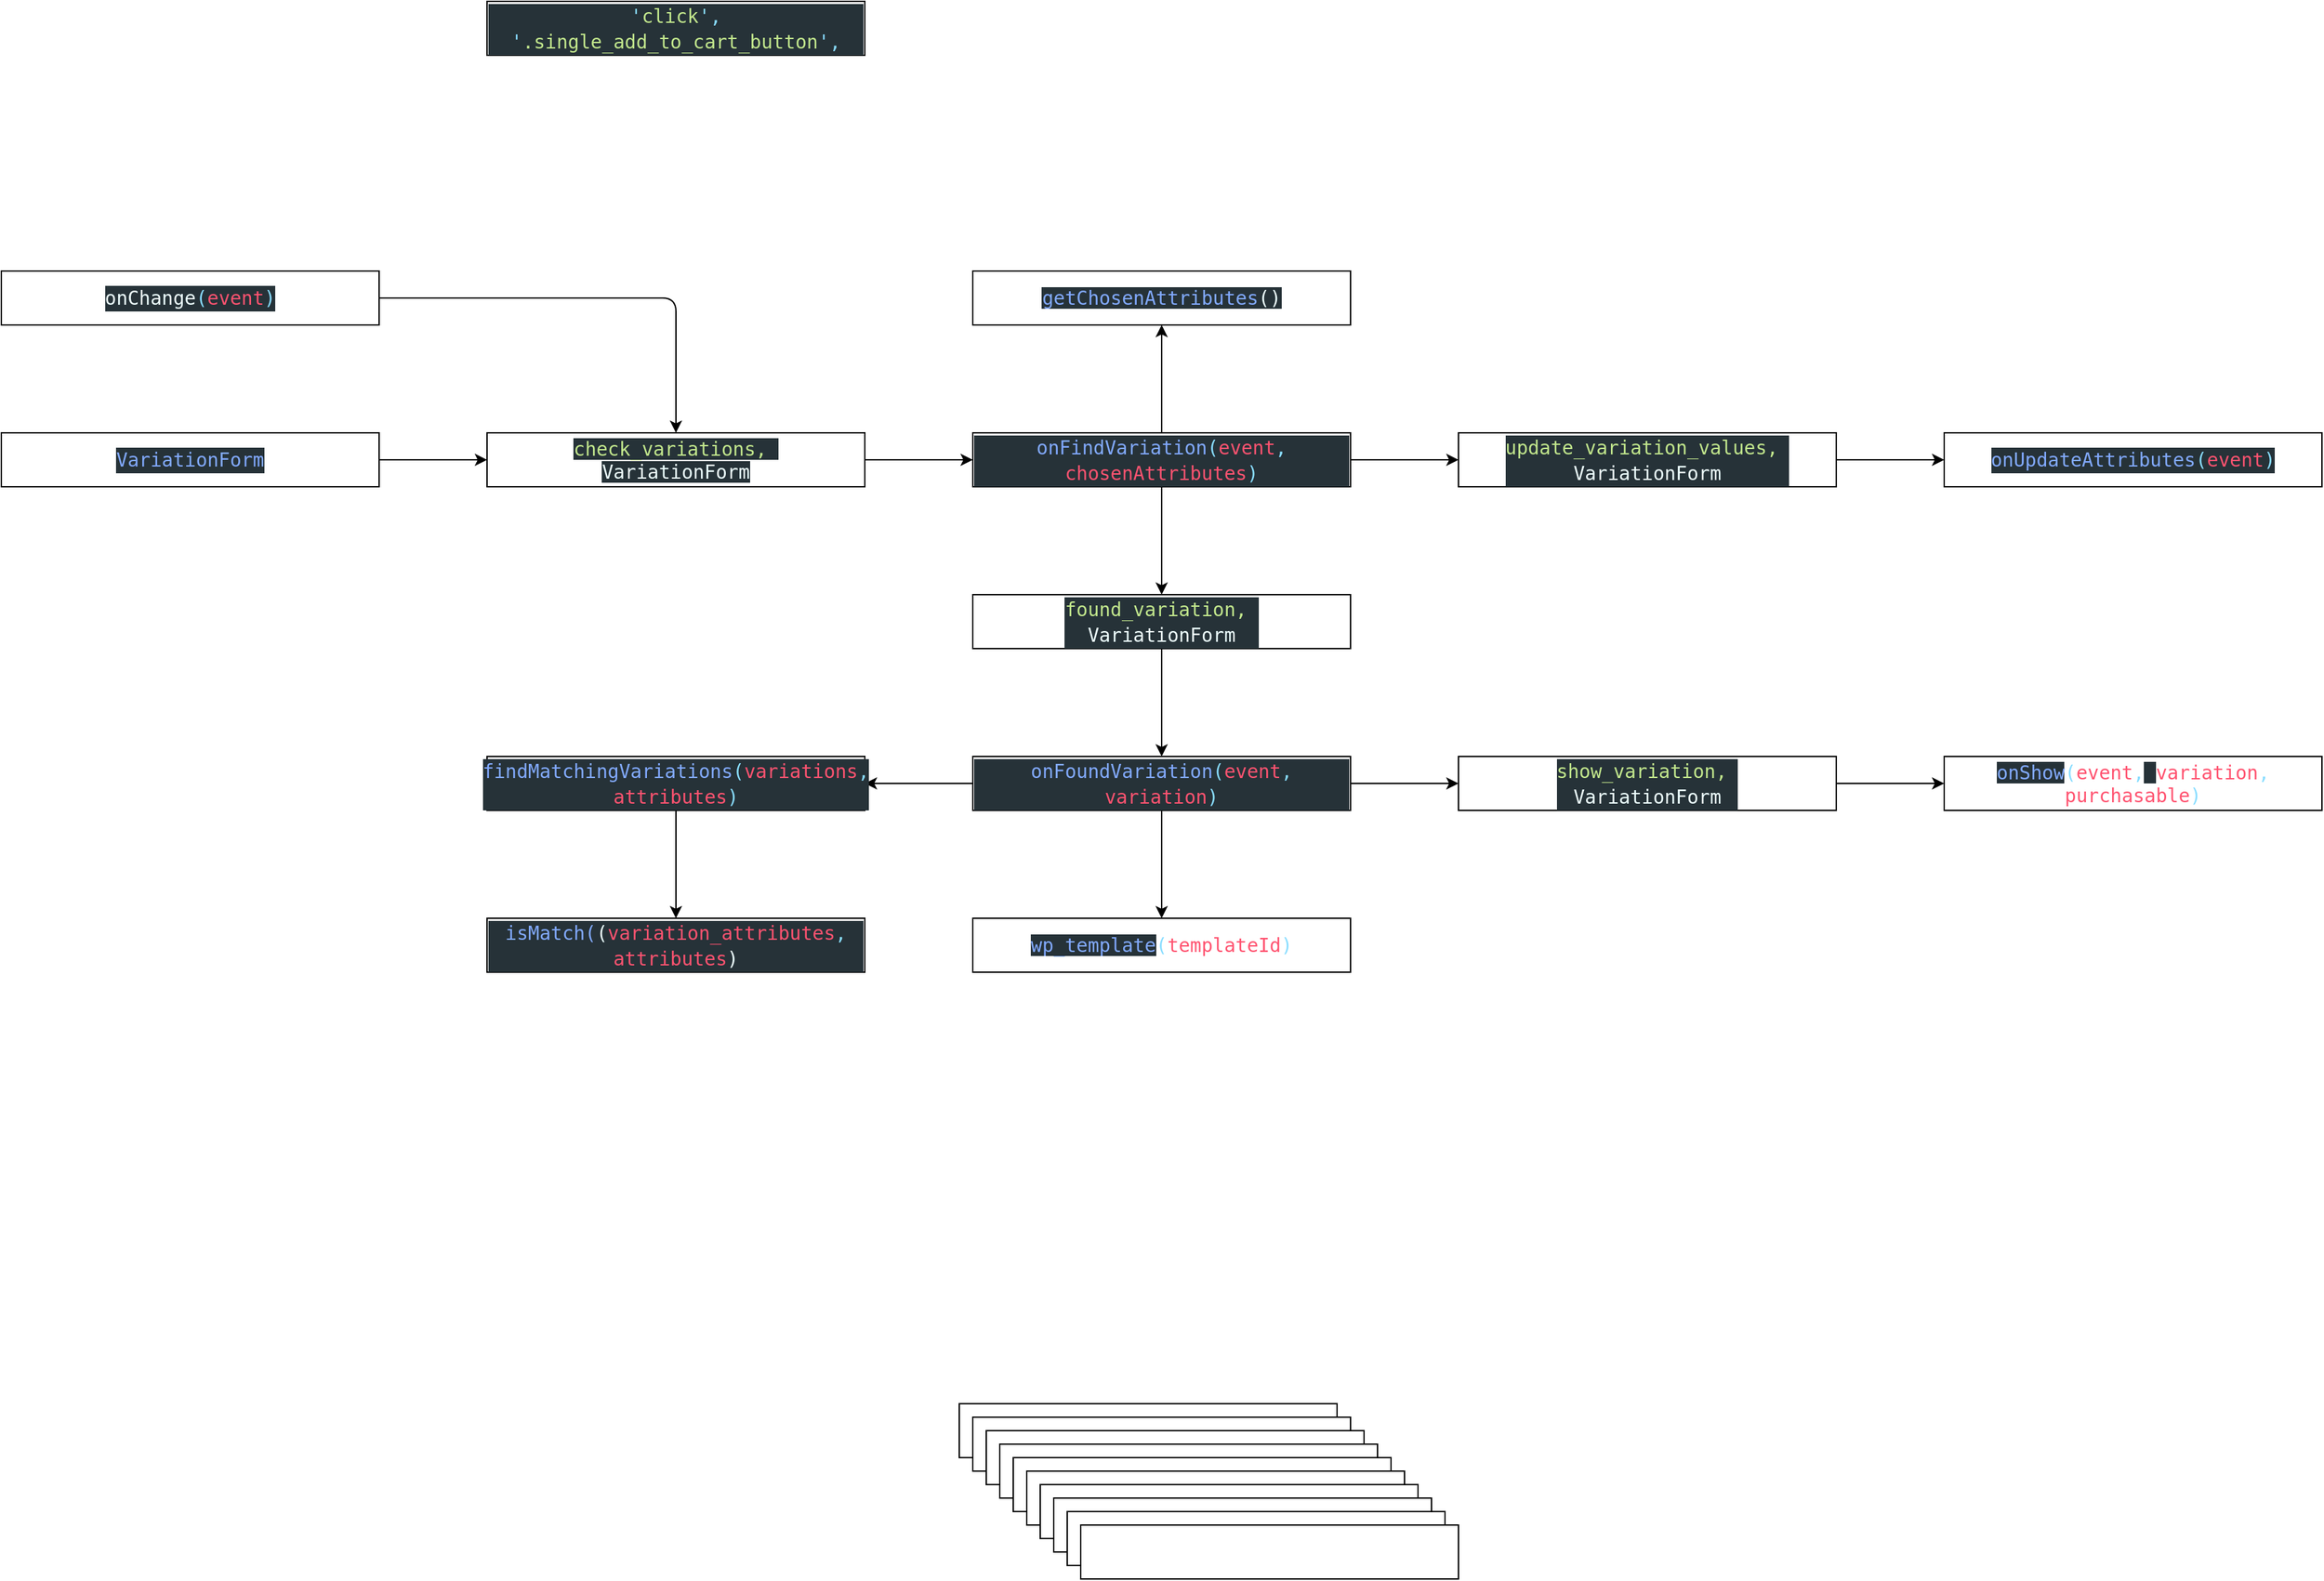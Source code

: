<mxfile>
    <diagram id="ynWF1bHWw2R_tOJqrUCA" name="Page-1">
        <mxGraphModel dx="2591" dy="442" grid="1" gridSize="10" guides="1" tooltips="1" connect="1" arrows="1" fold="1" page="1" pageScale="1" pageWidth="1850" pageHeight="1100" math="0" shadow="0">
            <root>
                <mxCell id="0"/>
                <mxCell id="1" parent="0"/>
                <mxCell id="77" value="" style="edgeStyle=none;html=0;fontSize=10;" parent="1" source="62" target="69" edge="1">
                    <mxGeometry relative="1" as="geometry"/>
                </mxCell>
                <mxCell id="92" style="edgeStyle=none;html=0;entryX=0.5;entryY=0;entryDx=0;entryDy=0;fontSize=10;fontColor=none;exitX=0.5;exitY=1;exitDx=0;exitDy=0;" parent="1" source="62" target="84" edge="1">
                    <mxGeometry relative="1" as="geometry"/>
                </mxCell>
                <mxCell id="123" style="edgeStyle=none;html=0;exitX=0.5;exitY=0;exitDx=0;exitDy=0;fontSize=10;fontColor=none;" parent="1" source="62" target="121" edge="1">
                    <mxGeometry relative="1" as="geometry"/>
                </mxCell>
                <mxCell id="62" value="&lt;div style=&quot;color: rgb(238, 255, 255); background-color: rgb(38, 50, 56); font-family: &amp;quot;Droid Sans Mono&amp;quot;, &amp;quot;monospace&amp;quot;, monospace; font-size: 14px; line-height: 19px;&quot;&gt;&lt;div style=&quot;line-height: 19px;&quot;&gt;&lt;span style=&quot;color: #82aaff;&quot;&gt;onFindVariation&lt;/span&gt;&lt;span style=&quot;color: #89ddff;&quot;&gt;(&lt;/span&gt;&lt;span style=&quot;color: #ff5370;&quot;&gt;event&lt;/span&gt;&lt;span style=&quot;color: #89ddff;&quot;&gt;,&lt;/span&gt; &lt;span style=&quot;color: #ff5370;&quot;&gt;chosenAttributes&lt;/span&gt;&lt;span style=&quot;color: #89ddff;&quot;&gt;)&lt;/span&gt;&lt;/div&gt;&lt;/div&gt;" style="rounded=0;whiteSpace=wrap;html=1;fontSize=10;" parent="1" vertex="1">
                    <mxGeometry x="400" y="360" width="280" height="40" as="geometry"/>
                </mxCell>
                <mxCell id="79" value="" style="edgeStyle=none;html=0;fontSize=10;" parent="1" source="69" target="70" edge="1">
                    <mxGeometry relative="1" as="geometry"/>
                </mxCell>
                <mxCell id="69" value="&lt;div style=&quot;color: rgb(238, 255, 255); background-color: rgb(38, 50, 56); font-family: &amp;quot;Droid Sans Mono&amp;quot;, &amp;quot;monospace&amp;quot;, monospace; font-weight: normal; font-size: 14px; line-height: 19px;&quot;&gt;&lt;div&gt;&lt;span style=&quot;color: #c3e88d;&quot;&gt;update_variation_values,&amp;nbsp;&lt;/span&gt;&lt;/div&gt;&lt;div&gt;VariationForm&lt;/div&gt;&lt;/div&gt;" style="rounded=0;whiteSpace=wrap;html=1;fontSize=10;" parent="1" vertex="1">
                    <mxGeometry x="760" y="360" width="280" height="40" as="geometry"/>
                </mxCell>
                <mxCell id="70" value="&lt;div style=&quot;color: rgb(238, 255, 255); background-color: rgb(38, 50, 56); font-family: &amp;quot;Droid Sans Mono&amp;quot;, &amp;quot;monospace&amp;quot;, monospace; font-weight: normal; font-size: 14px; line-height: 19px;&quot;&gt;&lt;div style=&quot;line-height: 19px;&quot;&gt;&lt;div style=&quot;line-height: 19px;&quot;&gt;&lt;span style=&quot;color: rgb(130, 170, 255);&quot;&gt;onUpdateAttributes&lt;/span&gt;&lt;span style=&quot;color: #89ddff;&quot;&gt;(&lt;/span&gt;&lt;span style=&quot;color: #ff5370;&quot;&gt;event&lt;/span&gt;&lt;span style=&quot;color: #89ddff;&quot;&gt;)&lt;/span&gt;&lt;/div&gt;&lt;/div&gt;&lt;/div&gt;" style="rounded=0;whiteSpace=wrap;html=1;fontSize=10;" parent="1" vertex="1">
                    <mxGeometry x="1120" y="360" width="280" height="40" as="geometry"/>
                </mxCell>
                <mxCell id="87" style="edgeStyle=none;html=0;entryX=0;entryY=0.5;entryDx=0;entryDy=0;fontSize=10;" parent="1" source="71" target="85" edge="1">
                    <mxGeometry relative="1" as="geometry"/>
                </mxCell>
                <mxCell id="95" style="edgeStyle=none;html=0;entryX=1;entryY=0.5;entryDx=0;entryDy=0;fontSize=10;fontColor=none;" parent="1" source="71" target="82" edge="1">
                    <mxGeometry relative="1" as="geometry"/>
                </mxCell>
                <mxCell id="126" style="edgeStyle=none;html=1;entryX=0.5;entryY=0;entryDx=0;entryDy=0;" edge="1" parent="1" source="71" target="120">
                    <mxGeometry relative="1" as="geometry"/>
                </mxCell>
                <mxCell id="71" value="&lt;div style=&quot;color: rgb(238, 255, 255); background-color: rgb(38, 50, 56); font-family: &amp;quot;Droid Sans Mono&amp;quot;, &amp;quot;monospace&amp;quot;, monospace; font-size: 14px; line-height: 19px;&quot;&gt;&lt;span style=&quot;color: #82aaff;&quot;&gt;onFoundVariation&lt;/span&gt;&lt;span style=&quot;color: #89ddff;&quot;&gt;(&lt;/span&gt;&lt;span style=&quot;color: #ff5370;&quot;&gt;event&lt;/span&gt;&lt;span style=&quot;color: #89ddff;&quot;&gt;,&lt;/span&gt; &lt;span style=&quot;color: #ff5370;&quot;&gt;variation&lt;/span&gt;&lt;span style=&quot;color: #89ddff;&quot;&gt;)&lt;/span&gt;&lt;/div&gt;" style="rounded=0;whiteSpace=wrap;html=1;fontSize=10;" parent="1" vertex="1">
                    <mxGeometry x="400" y="600" width="280" height="40" as="geometry"/>
                </mxCell>
                <mxCell id="72" value="" style="rounded=0;whiteSpace=wrap;html=1;fontSize=10;" parent="1" vertex="1">
                    <mxGeometry x="390" y="1080" width="280" height="40" as="geometry"/>
                </mxCell>
                <mxCell id="74" value="&lt;span style=&quot;color: rgb(195, 232, 141); font-family: &amp;quot;Droid Sans Mono&amp;quot;, &amp;quot;monospace&amp;quot;, monospace; font-size: 14px; font-style: normal; font-variant-ligatures: normal; font-variant-caps: normal; font-weight: 400; letter-spacing: normal; orphans: 2; text-align: center; text-indent: 0px; text-transform: none; widows: 2; word-spacing: 0px; -webkit-text-stroke-width: 0px; background-color: rgb(38, 50, 56); text-decoration-thickness: initial; text-decoration-style: initial; text-decoration-color: initial; float: none; display: inline !important;&quot;&gt;check_variations,&amp;nbsp;&lt;br&gt;&lt;/span&gt;&lt;span style=&quot;color: rgb(238, 255, 255); font-family: &amp;quot;Droid Sans Mono&amp;quot;, &amp;quot;monospace&amp;quot;, monospace; font-size: 14px; background-color: rgb(38, 50, 56);&quot;&gt;VariationForm&lt;/span&gt;" style="rounded=0;whiteSpace=wrap;html=1;fontSize=10;" parent="1" vertex="1">
                    <mxGeometry x="40" y="360" width="280" height="40" as="geometry"/>
                </mxCell>
                <mxCell id="75" value="" style="endArrow=classic;html=1;fontSize=10;entryX=0;entryY=0.5;entryDx=0;entryDy=0;exitX=1;exitY=0.5;exitDx=0;exitDy=0;" parent="1" source="74" target="62" edge="1">
                    <mxGeometry width="50" height="50" relative="1" as="geometry">
                        <mxPoint x="350" y="520" as="sourcePoint"/>
                        <mxPoint x="400" y="470" as="targetPoint"/>
                    </mxGeometry>
                </mxCell>
                <mxCell id="81" value="&lt;div style=&quot;color: rgb(238, 255, 255); background-color: rgb(38, 50, 56); font-family: &amp;quot;Droid Sans Mono&amp;quot;, &amp;quot;monospace&amp;quot;, monospace; font-weight: normal; font-size: 14px; line-height: 19px;&quot;&gt;&lt;div&gt;&lt;span style=&quot;color: #82aaff;&quot;&gt;isMatch(&lt;/span&gt;&lt;span style=&quot;&quot;&gt;(&lt;/span&gt;&lt;span style=&quot;color: rgb(255, 83, 112);&quot;&gt;variation_attributes&lt;/span&gt;&lt;span style=&quot;color: rgb(137, 221, 255);&quot;&gt;,&lt;/span&gt;&lt;span style=&quot;&quot;&gt; &lt;/span&gt;&lt;span style=&quot;color: rgb(255, 83, 112);&quot;&gt;attributes&lt;/span&gt;)&lt;/div&gt;&lt;/div&gt;" style="rounded=0;whiteSpace=wrap;html=1;fontSize=10;" parent="1" vertex="1">
                    <mxGeometry x="40" y="720" width="280" height="40" as="geometry"/>
                </mxCell>
                <mxCell id="103" style="edgeStyle=none;html=0;entryX=0.5;entryY=0;entryDx=0;entryDy=0;fontSize=10;fontColor=none;" parent="1" source="82" target="81" edge="1">
                    <mxGeometry relative="1" as="geometry"/>
                </mxCell>
                <mxCell id="82" value="&lt;div style=&quot;color: rgb(238, 255, 255); background-color: rgb(38, 50, 56); font-family: &amp;quot;Droid Sans Mono&amp;quot;, &amp;quot;monospace&amp;quot;, monospace; font-weight: normal; font-size: 14px; line-height: 19px;&quot;&gt;&lt;div&gt;&lt;span style=&quot;color: #82aaff;&quot;&gt;findMatchingVariations&lt;/span&gt;&lt;span style=&quot;color: rgb(137, 221, 255);&quot;&gt;(&lt;/span&gt;&lt;span style=&quot;color: rgb(255, 83, 112);&quot;&gt;variations&lt;/span&gt;&lt;span style=&quot;color: rgb(137, 221, 255);&quot;&gt;,&lt;/span&gt;&lt;span style=&quot;&quot;&gt; &lt;/span&gt;&lt;span style=&quot;color: rgb(255, 83, 112);&quot;&gt;attributes&lt;/span&gt;&lt;span style=&quot;color: rgb(137, 221, 255);&quot;&gt;)&lt;/span&gt;&lt;/div&gt;&lt;/div&gt;" style="rounded=0;whiteSpace=wrap;html=1;fontSize=10;" parent="1" vertex="1">
                    <mxGeometry x="40" y="600" width="280" height="40" as="geometry"/>
                </mxCell>
                <mxCell id="83" value="&lt;div style=&quot;color: rgb(238, 255, 255); background-color: rgb(38, 50, 56); font-family: &amp;quot;Droid Sans Mono&amp;quot;, &amp;quot;monospace&amp;quot;, monospace; font-size: 14px; line-height: 19px;&quot;&gt;&lt;span style=&quot;color: #89ddff;&quot;&gt;'&lt;/span&gt;&lt;span style=&quot;color: #c3e88d;&quot;&gt;click&lt;/span&gt;&lt;span style=&quot;color: #89ddff;&quot;&gt;'&lt;/span&gt;&lt;span style=&quot;color: #89ddff;&quot;&gt;,&lt;/span&gt; &lt;span style=&quot;color: #89ddff;&quot;&gt;'&lt;/span&gt;&lt;span style=&quot;color: #c3e88d;&quot;&gt;.single_add_to_cart_button&lt;/span&gt;&lt;span style=&quot;color: #89ddff;&quot;&gt;'&lt;/span&gt;&lt;span style=&quot;color: #89ddff;&quot;&gt;,&lt;/span&gt;&lt;/div&gt;" style="rounded=0;whiteSpace=wrap;html=1;fontSize=10;" parent="1" vertex="1">
                    <mxGeometry x="40" y="40" width="280" height="40" as="geometry"/>
                </mxCell>
                <mxCell id="93" style="edgeStyle=none;html=0;entryX=0.5;entryY=0;entryDx=0;entryDy=0;fontSize=10;fontColor=none;" parent="1" source="84" target="71" edge="1">
                    <mxGeometry relative="1" as="geometry"/>
                </mxCell>
                <mxCell id="84" value="&lt;div style=&quot;color: rgb(238, 255, 255); background-color: rgb(38, 50, 56); font-family: &amp;quot;Droid Sans Mono&amp;quot;, &amp;quot;monospace&amp;quot;, monospace; font-weight: normal; font-size: 14px; line-height: 19px;&quot;&gt;&lt;div&gt;&lt;span style=&quot;color: #c3e88d;&quot;&gt;found_variation,&amp;nbsp;&lt;/span&gt;&lt;/div&gt;&lt;div&gt;VariationForm&lt;/div&gt;&lt;/div&gt;" style="rounded=0;whiteSpace=wrap;html=1;fontSize=10;" parent="1" vertex="1">
                    <mxGeometry x="400" y="480" width="280" height="40" as="geometry"/>
                </mxCell>
                <mxCell id="91" style="edgeStyle=none;html=0;entryX=0;entryY=0.5;entryDx=0;entryDy=0;fontSize=10;fontColor=none;" parent="1" source="85" target="89" edge="1">
                    <mxGeometry relative="1" as="geometry"/>
                </mxCell>
                <mxCell id="85" value="&lt;div style=&quot;color: rgb(238, 255, 255); background-color: rgb(38, 50, 56); font-family: &amp;quot;Droid Sans Mono&amp;quot;, &amp;quot;monospace&amp;quot;, monospace; font-weight: normal; font-size: 14px; line-height: 19px;&quot;&gt;&lt;div&gt;&lt;span style=&quot;color: #c3e88d;&quot;&gt;show_variation,&amp;nbsp;&lt;/span&gt;&lt;/div&gt;&lt;div&gt;VariationForm&lt;/div&gt;&lt;/div&gt;" style="rounded=0;whiteSpace=wrap;html=1;fontSize=10;" parent="1" vertex="1">
                    <mxGeometry x="760" y="600" width="280" height="40" as="geometry"/>
                </mxCell>
                <mxCell id="88" value="&lt;div style=&quot;color: rgb(238, 255, 255); background-color: rgb(38, 50, 56); font-family: &amp;quot;Droid Sans Mono&amp;quot;, &amp;quot;monospace&amp;quot;, monospace; font-weight: normal; font-size: 14px; line-height: 19px;&quot;&gt;&lt;br&gt;&lt;/div&gt;" style="text;whiteSpace=wrap;html=1;fontSize=10;" parent="1" vertex="1">
                    <mxGeometry x="1080" y="790" width="220" height="40" as="geometry"/>
                </mxCell>
                <mxCell id="89" value="&lt;span style=&quot;border-color: rgb(0, 0, 0); color: rgb(238, 255, 255); font-family: &amp;quot;Droid Sans Mono&amp;quot;, &amp;quot;monospace&amp;quot;, monospace; font-size: 14px; font-style: normal; font-variant-ligatures: normal; font-variant-caps: normal; font-weight: 400; letter-spacing: normal; orphans: 2; text-align: left; text-indent: 0px; text-transform: none; widows: 2; word-spacing: 0px; -webkit-text-stroke-width: 0px; background-color: rgb(38, 50, 56); text-decoration-thickness: initial; text-decoration-style: initial; text-decoration-color: initial;&quot;&gt;&lt;span style=&quot;color: rgb(130, 170, 255);&quot;&gt;onShow&lt;/span&gt;&lt;/span&gt;&lt;span style=&quot;font-family: &amp;quot;Droid Sans Mono&amp;quot;, &amp;quot;monospace&amp;quot;, monospace; font-size: 14px; color: rgb(137, 221, 255);&quot;&gt;(&lt;/span&gt;&lt;span style=&quot;font-family: &amp;quot;Droid Sans Mono&amp;quot;, &amp;quot;monospace&amp;quot;, monospace; font-size: 14px; color: rgb(255, 83, 112);&quot;&gt;event&lt;/span&gt;&lt;span style=&quot;font-family: &amp;quot;Droid Sans Mono&amp;quot;, &amp;quot;monospace&amp;quot;, monospace; font-size: 14px; color: rgb(137, 221, 255);&quot;&gt;,&lt;/span&gt;&lt;span style=&quot;background-color: rgb(38, 50, 56); color: rgb(238, 255, 255); font-family: &amp;quot;Droid Sans Mono&amp;quot;, &amp;quot;monospace&amp;quot;, monospace; font-size: 14px;&quot;&gt; &lt;/span&gt;&lt;span style=&quot;font-family: &amp;quot;Droid Sans Mono&amp;quot;, &amp;quot;monospace&amp;quot;, monospace; font-size: 14px; color: rgb(255, 83, 112);&quot;&gt;variation&lt;/span&gt;&lt;span style=&quot;font-family: &amp;quot;Droid Sans Mono&amp;quot;, &amp;quot;monospace&amp;quot;, monospace; font-size: 14px; color: rgb(137, 221, 255);&quot;&gt;,&lt;/span&gt;&lt;span style=&quot;background-color: rgb(38, 50, 56); color: rgb(238, 255, 255); font-family: &amp;quot;Droid Sans Mono&amp;quot;, &amp;quot;monospace&amp;quot;, monospace; font-size: 14px;&quot;&gt; &lt;/span&gt;&lt;span style=&quot;font-family: &amp;quot;Droid Sans Mono&amp;quot;, &amp;quot;monospace&amp;quot;, monospace; font-size: 14px; color: rgb(255, 83, 112);&quot;&gt;purchasable&lt;/span&gt;&lt;span style=&quot;font-family: &amp;quot;Droid Sans Mono&amp;quot;, &amp;quot;monospace&amp;quot;, monospace; font-size: 14px; color: rgb(137, 221, 255);&quot;&gt;)&lt;/span&gt;" style="rounded=0;whiteSpace=wrap;html=1;fontSize=10;" parent="1" vertex="1">
                    <mxGeometry x="1120" y="600" width="280" height="40" as="geometry"/>
                </mxCell>
                <mxCell id="104" value="&lt;div style=&quot;color: rgb(238, 255, 255); background-color: rgb(38, 50, 56); font-family: &amp;quot;Droid Sans Mono&amp;quot;, &amp;quot;monospace&amp;quot;, monospace; font-weight: normal; font-size: 14px; line-height: 19px;&quot;&gt;&lt;br&gt;&lt;/div&gt;" style="text;whiteSpace=wrap;html=1;fontSize=10;fontColor=none;" parent="1" vertex="1">
                    <mxGeometry x="560" y="890" width="190" height="40" as="geometry"/>
                </mxCell>
                <mxCell id="105" value="" style="rounded=0;whiteSpace=wrap;html=1;fontSize=10;" parent="1" vertex="1">
                    <mxGeometry x="400" y="1090" width="280" height="40" as="geometry"/>
                </mxCell>
                <mxCell id="106" value="" style="rounded=0;whiteSpace=wrap;html=1;fontSize=10;" parent="1" vertex="1">
                    <mxGeometry x="410" y="1100" width="280" height="40" as="geometry"/>
                </mxCell>
                <mxCell id="107" value="" style="rounded=0;whiteSpace=wrap;html=1;fontSize=10;" parent="1" vertex="1">
                    <mxGeometry x="420" y="1110" width="280" height="40" as="geometry"/>
                </mxCell>
                <mxCell id="108" value="" style="rounded=0;whiteSpace=wrap;html=1;fontSize=10;" parent="1" vertex="1">
                    <mxGeometry x="430" y="1120" width="280" height="40" as="geometry"/>
                </mxCell>
                <mxCell id="109" value="" style="rounded=0;whiteSpace=wrap;html=1;fontSize=10;" parent="1" vertex="1">
                    <mxGeometry x="440" y="1130" width="280" height="40" as="geometry"/>
                </mxCell>
                <mxCell id="110" value="" style="rounded=0;whiteSpace=wrap;html=1;fontSize=10;" parent="1" vertex="1">
                    <mxGeometry x="450" y="1140" width="280" height="40" as="geometry"/>
                </mxCell>
                <mxCell id="111" value="" style="rounded=0;whiteSpace=wrap;html=1;fontSize=10;" parent="1" vertex="1">
                    <mxGeometry x="460" y="1150" width="280" height="40" as="geometry"/>
                </mxCell>
                <mxCell id="115" style="edgeStyle=none;html=0;entryX=0;entryY=0.5;entryDx=0;entryDy=0;fontSize=10;fontColor=none;" parent="1" source="112" target="74" edge="1">
                    <mxGeometry relative="1" as="geometry"/>
                </mxCell>
                <mxCell id="112" value="&lt;div style=&quot;color: rgb(238, 255, 255); background-color: rgb(38, 50, 56); font-family: &amp;quot;Droid Sans Mono&amp;quot;, &amp;quot;monospace&amp;quot;, monospace; font-size: 14px; line-height: 19px;&quot;&gt;&lt;span style=&quot;color: #82aaff;&quot;&gt;VariationForm&lt;/span&gt;&lt;/div&gt;" style="rounded=0;whiteSpace=wrap;html=1;fontSize=10;" parent="1" vertex="1">
                    <mxGeometry x="-320" y="360" width="280" height="40" as="geometry"/>
                </mxCell>
                <mxCell id="116" style="edgeStyle=none;html=0;entryX=0.5;entryY=0;entryDx=0;entryDy=0;fontSize=10;fontColor=none;" parent="1" source="113" target="74" edge="1">
                    <mxGeometry relative="1" as="geometry">
                        <Array as="points">
                            <mxPoint x="180" y="260"/>
                        </Array>
                    </mxGeometry>
                </mxCell>
                <mxCell id="113" value="&lt;div style=&quot;color: rgb(238, 255, 255); background-color: rgb(38, 50, 56); font-family: &amp;quot;Droid Sans Mono&amp;quot;, &amp;quot;monospace&amp;quot;, monospace; font-weight: normal; font-size: 14px; line-height: 19px;&quot;&gt;&lt;div&gt;&lt;span style=&quot;color: #eeffff;&quot;&gt;onChange&lt;/span&gt;&lt;span style=&quot;color: rgb(137, 221, 255);&quot;&gt;(&lt;/span&gt;&lt;span style=&quot;color: rgb(255, 83, 112);&quot;&gt;event&lt;/span&gt;&lt;span style=&quot;color: rgb(137, 221, 255);&quot;&gt;)&lt;/span&gt;&lt;/div&gt;&lt;/div&gt;" style="rounded=0;whiteSpace=wrap;html=1;fontSize=10;" parent="1" vertex="1">
                    <mxGeometry x="-320" y="240" width="280" height="40" as="geometry"/>
                </mxCell>
                <mxCell id="117" value="&lt;div style=&quot;color: rgb(238, 255, 255); background-color: rgb(38, 50, 56); font-family: &amp;quot;Droid Sans Mono&amp;quot;, &amp;quot;monospace&amp;quot;, monospace; font-weight: normal; font-size: 14px; line-height: 19px;&quot;&gt;&lt;br&gt;&lt;/div&gt;" style="text;whiteSpace=wrap;html=1;fontSize=10;fontColor=none;" parent="1" vertex="1">
                    <mxGeometry x="620" y="250" width="190" height="40" as="geometry"/>
                </mxCell>
                <mxCell id="118" value="" style="rounded=0;whiteSpace=wrap;html=1;fontSize=10;" parent="1" vertex="1">
                    <mxGeometry x="470" y="1160" width="280" height="40" as="geometry"/>
                </mxCell>
                <mxCell id="119" value="" style="rounded=0;whiteSpace=wrap;html=1;fontSize=10;" parent="1" vertex="1">
                    <mxGeometry x="480" y="1170" width="280" height="40" as="geometry"/>
                </mxCell>
                <mxCell id="120" value="&lt;span style=&quot;color: rgb(130, 170, 255); font-family: &amp;quot;Droid Sans Mono&amp;quot;, &amp;quot;monospace&amp;quot;, monospace; font-size: 14px; font-style: normal; font-variant-ligatures: normal; font-variant-caps: normal; font-weight: 400; letter-spacing: normal; orphans: 2; text-align: left; text-indent: 0px; text-transform: none; widows: 2; word-spacing: 0px; -webkit-text-stroke-width: 0px; background-color: rgb(38, 50, 56); text-decoration-thickness: initial; text-decoration-style: initial; text-decoration-color: initial; float: none; display: inline !important;&quot;&gt;wp_template&lt;/span&gt;&lt;span style=&quot;font-family: &amp;quot;Droid Sans Mono&amp;quot;, &amp;quot;monospace&amp;quot;, monospace; font-size: 14px; color: rgb(137, 221, 255);&quot;&gt;(&lt;/span&gt;&lt;span style=&quot;font-family: &amp;quot;Droid Sans Mono&amp;quot;, &amp;quot;monospace&amp;quot;, monospace; font-size: 14px; color: rgb(255, 83, 112);&quot;&gt;templateId&lt;/span&gt;&lt;span style=&quot;font-family: &amp;quot;Droid Sans Mono&amp;quot;, &amp;quot;monospace&amp;quot;, monospace; font-size: 14px; color: rgb(137, 221, 255);&quot;&gt;)&lt;/span&gt;" style="rounded=0;whiteSpace=wrap;html=1;fontSize=10;" parent="1" vertex="1">
                    <mxGeometry x="400" y="720" width="280" height="40" as="geometry"/>
                </mxCell>
                <mxCell id="121" value="&lt;span style=&quot;color: rgb(130, 170, 255); font-family: &amp;quot;Droid Sans Mono&amp;quot;, &amp;quot;monospace&amp;quot;, monospace; font-size: 14px; font-style: normal; font-variant-ligatures: normal; font-variant-caps: normal; font-weight: 400; letter-spacing: normal; orphans: 2; text-align: left; text-indent: 0px; text-transform: none; widows: 2; word-spacing: 0px; -webkit-text-stroke-width: 0px; background-color: rgb(38, 50, 56); text-decoration-thickness: initial; text-decoration-style: initial; text-decoration-color: initial; float: none; display: inline !important;&quot;&gt;getChosenAttributes&lt;/span&gt;&lt;span style=&quot;background-color: rgb(38, 50, 56); color: rgb(238, 255, 255); font-family: &amp;quot;Droid Sans Mono&amp;quot;, &amp;quot;monospace&amp;quot;, monospace; font-size: 14px;&quot;&gt;()&lt;br&gt;&lt;/span&gt;" style="rounded=0;whiteSpace=wrap;html=1;fontSize=10;" parent="1" vertex="1">
                    <mxGeometry x="400" y="240" width="280" height="40" as="geometry"/>
                </mxCell>
                <mxCell id="124" value="&lt;div style=&quot;color: rgb(238, 255, 255); background-color: rgb(38, 50, 56); font-family: &amp;quot;Droid Sans Mono&amp;quot;, &amp;quot;monospace&amp;quot;, monospace; font-weight: normal; font-size: 14px; line-height: 19px;&quot;&gt;&lt;br&gt;&lt;/div&gt;" style="text;whiteSpace=wrap;html=1;" vertex="1" parent="1">
                    <mxGeometry x="620" y="820" width="130" height="40" as="geometry"/>
                </mxCell>
            </root>
        </mxGraphModel>
    </diagram>
</mxfile>